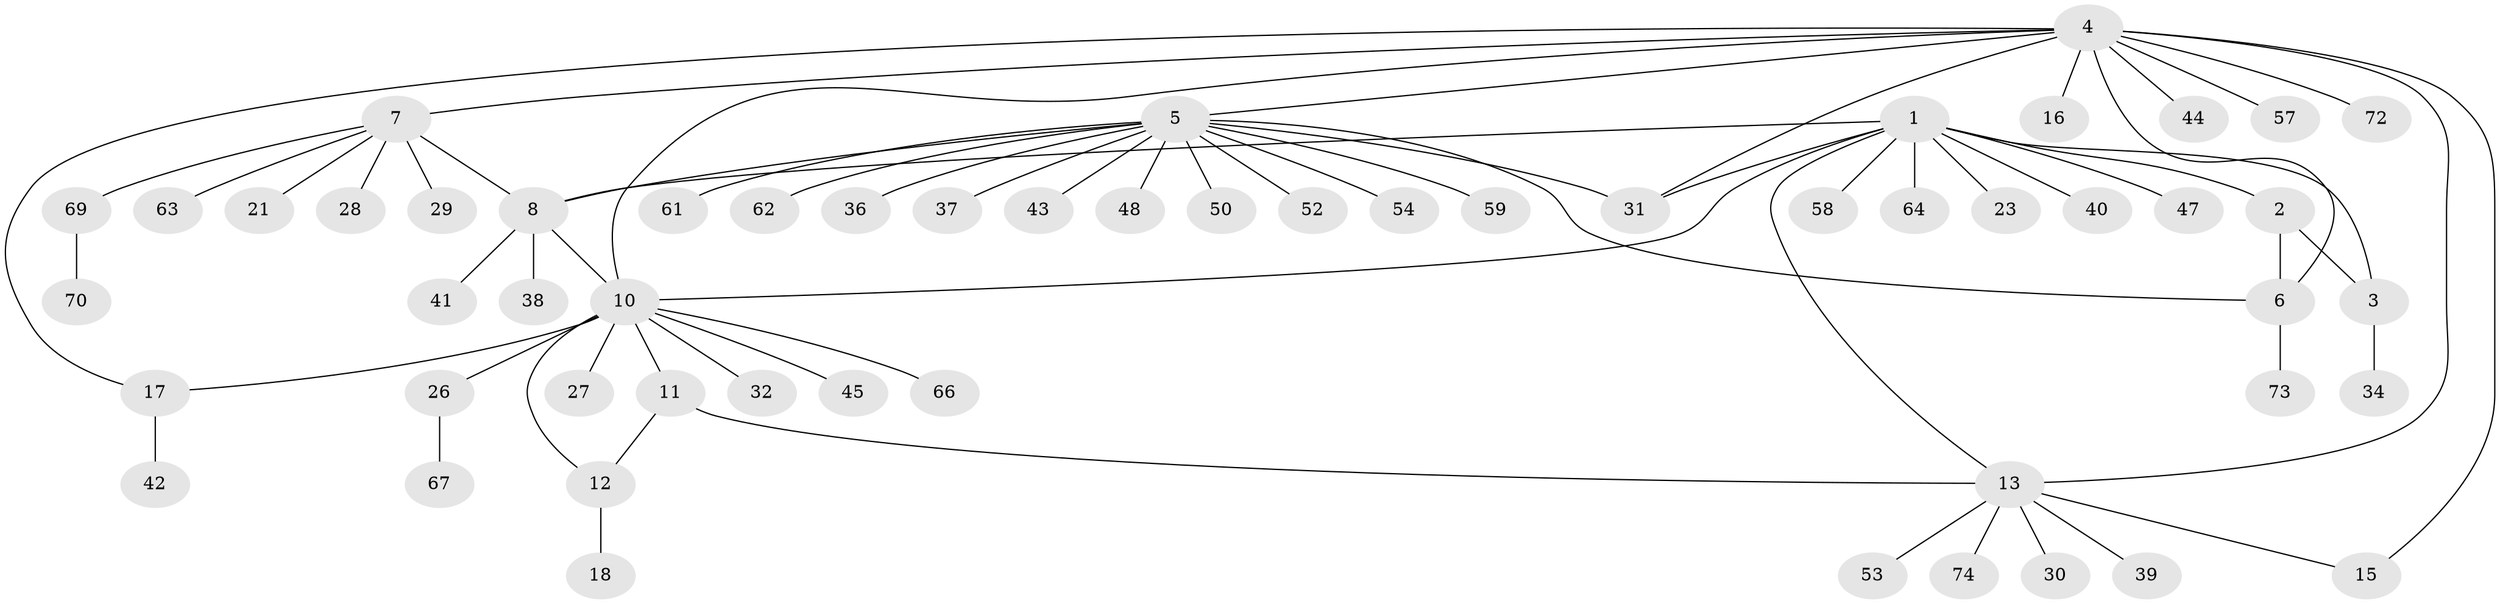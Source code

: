 // Generated by graph-tools (version 1.1) at 2025/52/02/27/25 19:52:17]
// undirected, 56 vertices, 68 edges
graph export_dot {
graph [start="1"]
  node [color=gray90,style=filled];
  1 [super="+20"];
  2;
  3 [super="+25"];
  4 [super="+14"];
  5 [super="+22"];
  6 [super="+35"];
  7 [super="+19"];
  8 [super="+9"];
  10 [super="+24"];
  11;
  12;
  13 [super="+60"];
  15;
  16;
  17 [super="+46"];
  18;
  21 [super="+65"];
  23;
  26 [super="+33"];
  27;
  28;
  29;
  30;
  31 [super="+51"];
  32 [super="+49"];
  34;
  36;
  37;
  38 [super="+55"];
  39;
  40;
  41 [super="+56"];
  42;
  43;
  44;
  45;
  47;
  48;
  50;
  52;
  53;
  54;
  57 [super="+68"];
  58;
  59;
  61;
  62;
  63;
  64;
  66;
  67;
  69 [super="+71"];
  70;
  72;
  73;
  74;
  1 -- 2;
  1 -- 3;
  1 -- 10;
  1 -- 13;
  1 -- 23;
  1 -- 31;
  1 -- 40;
  1 -- 64;
  1 -- 58;
  1 -- 47;
  1 -- 8;
  2 -- 3;
  2 -- 6;
  3 -- 34;
  4 -- 5;
  4 -- 6;
  4 -- 10;
  4 -- 57;
  4 -- 7;
  4 -- 72;
  4 -- 44;
  4 -- 13;
  4 -- 15;
  4 -- 16;
  4 -- 31;
  4 -- 17;
  5 -- 6;
  5 -- 36;
  5 -- 37;
  5 -- 50;
  5 -- 54;
  5 -- 61;
  5 -- 48;
  5 -- 52;
  5 -- 59;
  5 -- 43;
  5 -- 62;
  5 -- 8;
  5 -- 31;
  6 -- 73;
  7 -- 8 [weight=2];
  7 -- 29;
  7 -- 69;
  7 -- 21;
  7 -- 28;
  7 -- 63;
  8 -- 38;
  8 -- 41;
  8 -- 10;
  10 -- 11;
  10 -- 12;
  10 -- 17;
  10 -- 27;
  10 -- 32;
  10 -- 45;
  10 -- 26;
  10 -- 66;
  11 -- 12;
  11 -- 13;
  12 -- 18;
  13 -- 15;
  13 -- 30;
  13 -- 39;
  13 -- 53;
  13 -- 74;
  17 -- 42;
  26 -- 67;
  69 -- 70;
}
